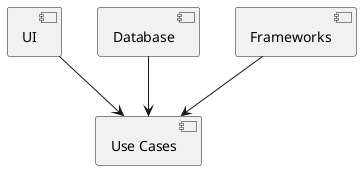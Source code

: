 @startuml

[UI]
[Use Cases] as UC
[Database]
[Frameworks]

UI --> UC
Database --> UC
Frameworks --> UC

@enduml

